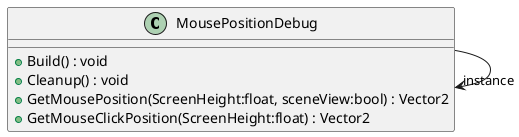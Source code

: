 @startuml
class MousePositionDebug {
    + Build() : void
    + Cleanup() : void
    + GetMousePosition(ScreenHeight:float, sceneView:bool) : Vector2
    + GetMouseClickPosition(ScreenHeight:float) : Vector2
}
MousePositionDebug --> "instance" MousePositionDebug
@enduml
